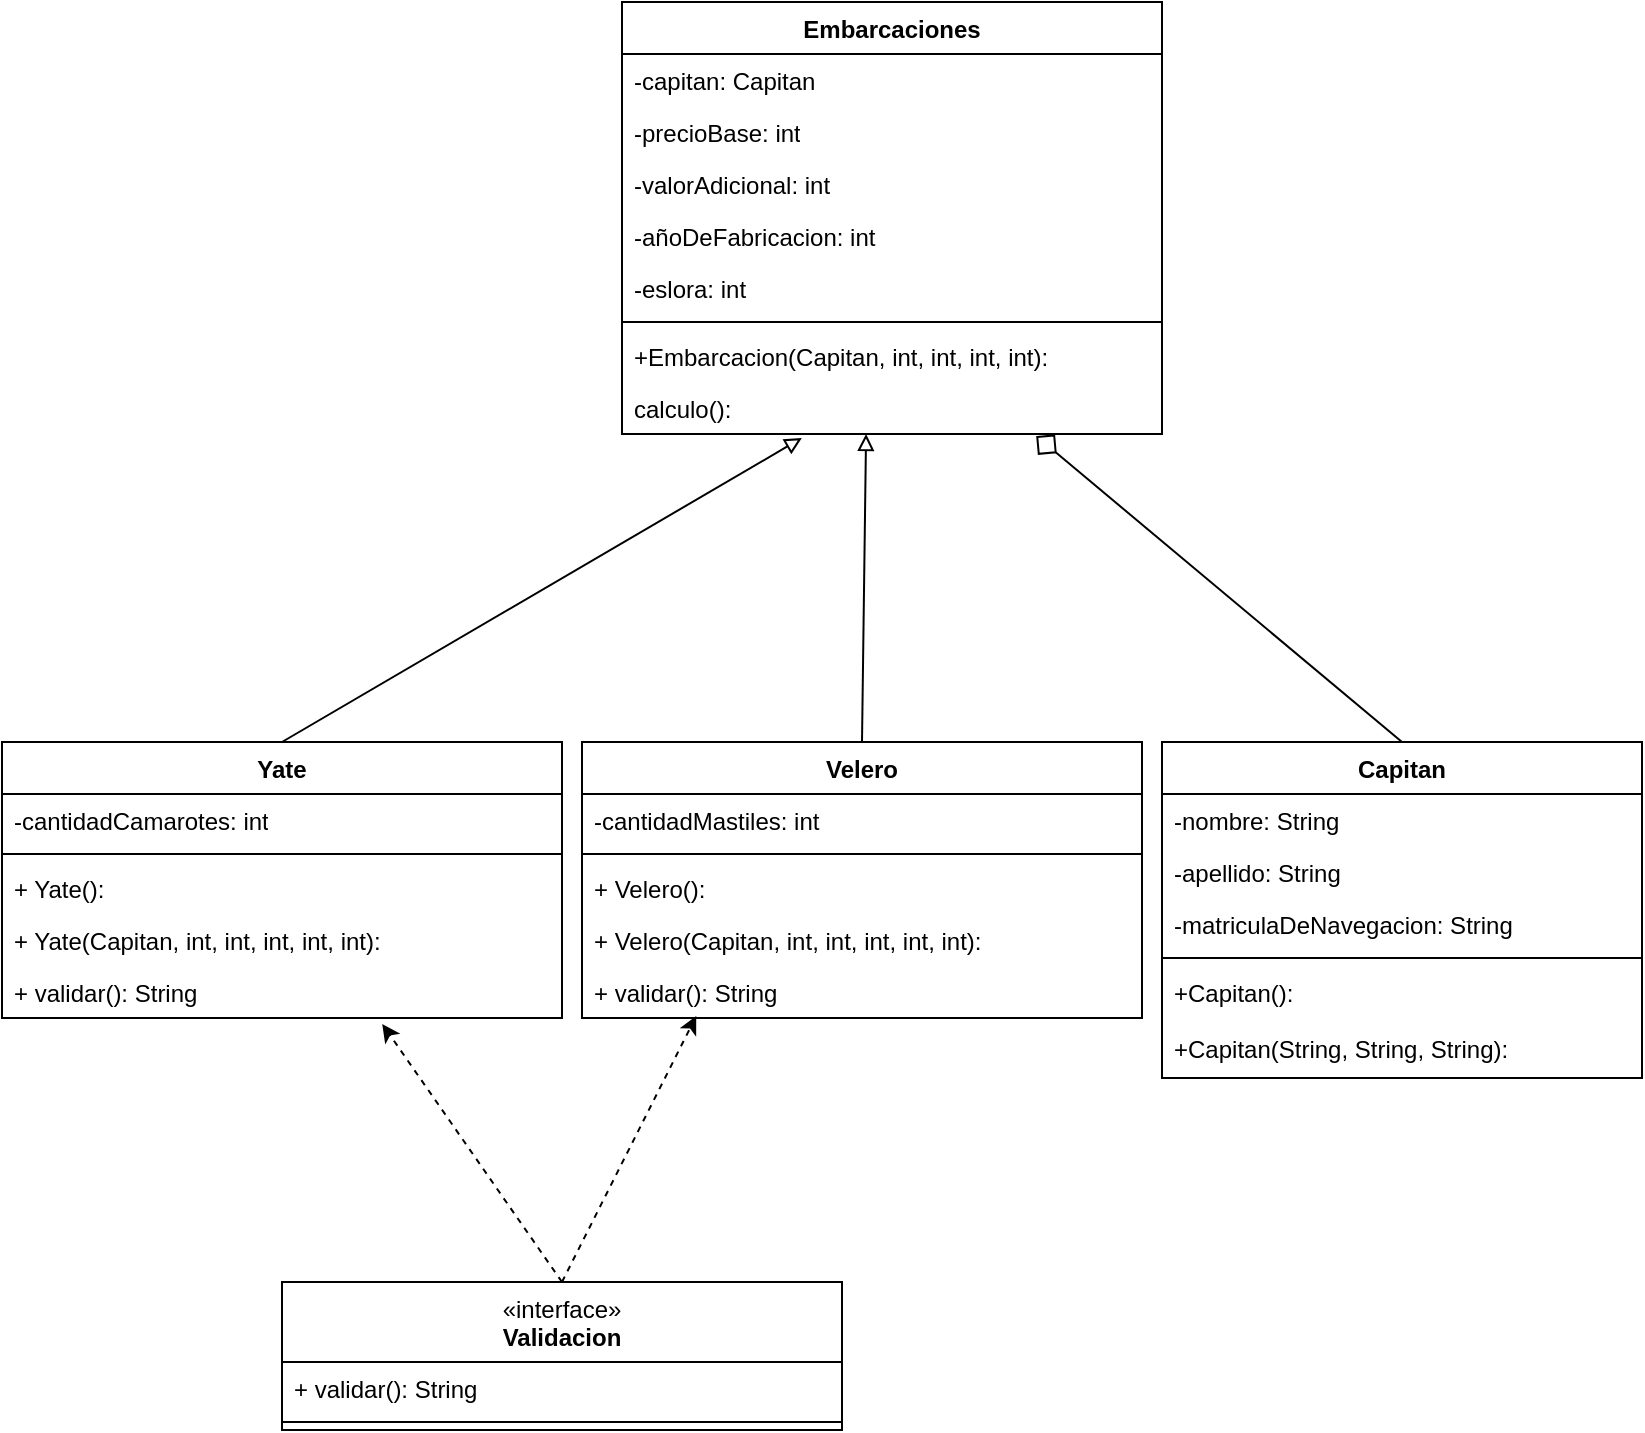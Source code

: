 <mxfile>
    <diagram id="vrlHz7Twe5o3bY_jNLcJ" name="Page-1">
        <mxGraphModel dx="1146" dy="1131" grid="1" gridSize="10" guides="1" tooltips="1" connect="1" arrows="1" fold="1" page="0" pageScale="1" pageWidth="827" pageHeight="1169" math="0" shadow="0">
            <root>
                <mxCell id="0"/>
                <mxCell id="1" parent="0"/>
                <mxCell id="139" value="Yate" style="swimlane;fontStyle=1;align=center;verticalAlign=top;childLayout=stackLayout;horizontal=1;startSize=26;horizontalStack=0;resizeParent=1;resizeParentMax=0;resizeLast=0;collapsible=1;marginBottom=0;whiteSpace=wrap;html=1;" parent="1" vertex="1">
                    <mxGeometry x="-210" y="350" width="280" height="138" as="geometry">
                        <mxRectangle x="490" y="18" width="70" height="30" as="alternateBounds"/>
                    </mxGeometry>
                </mxCell>
                <mxCell id="140" value="-cantidadCamarotes: int" style="text;strokeColor=none;fillColor=none;align=left;verticalAlign=top;spacingLeft=4;spacingRight=4;overflow=hidden;rotatable=0;points=[[0,0.5],[1,0.5]];portConstraint=eastwest;whiteSpace=wrap;html=1;" parent="139" vertex="1">
                    <mxGeometry y="26" width="280" height="26" as="geometry"/>
                </mxCell>
                <mxCell id="141" value="" style="line;strokeWidth=1;fillColor=none;align=left;verticalAlign=middle;spacingTop=-1;spacingLeft=3;spacingRight=3;rotatable=0;labelPosition=right;points=[];portConstraint=eastwest;strokeColor=inherit;" parent="139" vertex="1">
                    <mxGeometry y="52" width="280" height="8" as="geometry"/>
                </mxCell>
                <mxCell id="142" value="+ Yate():" style="text;strokeColor=none;fillColor=none;align=left;verticalAlign=top;spacingLeft=4;spacingRight=4;overflow=hidden;rotatable=0;points=[[0,0.5],[1,0.5]];portConstraint=eastwest;whiteSpace=wrap;html=1;" parent="139" vertex="1">
                    <mxGeometry y="60" width="280" height="26" as="geometry"/>
                </mxCell>
                <mxCell id="143" value="+ Yate(Capitan, int, int, int, int, int):" style="text;strokeColor=none;fillColor=none;align=left;verticalAlign=top;spacingLeft=4;spacingRight=4;overflow=hidden;rotatable=0;points=[[0,0.5],[1,0.5]];portConstraint=eastwest;whiteSpace=wrap;html=1;" parent="139" vertex="1">
                    <mxGeometry y="86" width="280" height="26" as="geometry"/>
                </mxCell>
                <mxCell id="144" value="+ validar(): String" style="text;strokeColor=none;fillColor=none;align=left;verticalAlign=top;spacingLeft=4;spacingRight=4;overflow=hidden;rotatable=0;points=[[0,0.5],[1,0.5]];portConstraint=eastwest;whiteSpace=wrap;html=1;" parent="139" vertex="1">
                    <mxGeometry y="112" width="280" height="26" as="geometry"/>
                </mxCell>
                <mxCell id="145" value="Velero" style="swimlane;fontStyle=1;align=center;verticalAlign=top;childLayout=stackLayout;horizontal=1;startSize=26;horizontalStack=0;resizeParent=1;resizeParentMax=0;resizeLast=0;collapsible=1;marginBottom=0;whiteSpace=wrap;html=1;" parent="1" vertex="1">
                    <mxGeometry x="80" y="350" width="280" height="138" as="geometry">
                        <mxRectangle x="-290" y="18" width="80" height="30" as="alternateBounds"/>
                    </mxGeometry>
                </mxCell>
                <mxCell id="146" value="-cantidadMastiles: int" style="text;strokeColor=none;fillColor=none;align=left;verticalAlign=top;spacingLeft=4;spacingRight=4;overflow=hidden;rotatable=0;points=[[0,0.5],[1,0.5]];portConstraint=eastwest;whiteSpace=wrap;html=1;" parent="145" vertex="1">
                    <mxGeometry y="26" width="280" height="26" as="geometry"/>
                </mxCell>
                <mxCell id="147" value="" style="line;strokeWidth=1;fillColor=none;align=left;verticalAlign=middle;spacingTop=-1;spacingLeft=3;spacingRight=3;rotatable=0;labelPosition=right;points=[];portConstraint=eastwest;strokeColor=inherit;" parent="145" vertex="1">
                    <mxGeometry y="52" width="280" height="8" as="geometry"/>
                </mxCell>
                <mxCell id="148" value="+ Velero():" style="text;strokeColor=none;fillColor=none;align=left;verticalAlign=top;spacingLeft=4;spacingRight=4;overflow=hidden;rotatable=0;points=[[0,0.5],[1,0.5]];portConstraint=eastwest;whiteSpace=wrap;html=1;" parent="145" vertex="1">
                    <mxGeometry y="60" width="280" height="26" as="geometry"/>
                </mxCell>
                <mxCell id="149" value="+ Velero(Capitan, int, int, int, int, int):" style="text;strokeColor=none;fillColor=none;align=left;verticalAlign=top;spacingLeft=4;spacingRight=4;overflow=hidden;rotatable=0;points=[[0,0.5],[1,0.5]];portConstraint=eastwest;whiteSpace=wrap;html=1;" parent="145" vertex="1">
                    <mxGeometry y="86" width="280" height="26" as="geometry"/>
                </mxCell>
                <mxCell id="150" value="+ validar(): String" style="text;strokeColor=none;fillColor=none;align=left;verticalAlign=top;spacingLeft=4;spacingRight=4;overflow=hidden;rotatable=0;points=[[0,0.5],[1,0.5]];portConstraint=eastwest;whiteSpace=wrap;html=1;" parent="145" vertex="1">
                    <mxGeometry y="112" width="280" height="26" as="geometry"/>
                </mxCell>
                <mxCell id="151" value="Embarcaciones" style="swimlane;fontStyle=1;align=center;verticalAlign=top;childLayout=stackLayout;horizontal=1;startSize=26;horizontalStack=0;resizeParent=1;resizeParentMax=0;resizeLast=0;collapsible=1;marginBottom=0;whiteSpace=wrap;html=1;" parent="1" vertex="1">
                    <mxGeometry x="100" y="-20" width="270" height="216" as="geometry">
                        <mxRectangle x="80" y="-230" width="130" height="30" as="alternateBounds"/>
                    </mxGeometry>
                </mxCell>
                <mxCell id="152" value="-capitan: Capitan" style="text;strokeColor=none;fillColor=none;align=left;verticalAlign=top;spacingLeft=4;spacingRight=4;overflow=hidden;rotatable=0;points=[[0,0.5],[1,0.5]];portConstraint=eastwest;whiteSpace=wrap;html=1;" parent="151" vertex="1">
                    <mxGeometry y="26" width="270" height="26" as="geometry"/>
                </mxCell>
                <mxCell id="153" value="-precioBase: int" style="text;strokeColor=none;fillColor=none;align=left;verticalAlign=top;spacingLeft=4;spacingRight=4;overflow=hidden;rotatable=0;points=[[0,0.5],[1,0.5]];portConstraint=eastwest;whiteSpace=wrap;html=1;" parent="151" vertex="1">
                    <mxGeometry y="52" width="270" height="26" as="geometry"/>
                </mxCell>
                <mxCell id="154" value="-valorAdicional: int" style="text;strokeColor=none;fillColor=none;align=left;verticalAlign=top;spacingLeft=4;spacingRight=4;overflow=hidden;rotatable=0;points=[[0,0.5],[1,0.5]];portConstraint=eastwest;whiteSpace=wrap;html=1;" parent="151" vertex="1">
                    <mxGeometry y="78" width="270" height="26" as="geometry"/>
                </mxCell>
                <mxCell id="155" value="-añoDeFabricacion: int" style="text;strokeColor=none;fillColor=none;align=left;verticalAlign=top;spacingLeft=4;spacingRight=4;overflow=hidden;rotatable=0;points=[[0,0.5],[1,0.5]];portConstraint=eastwest;whiteSpace=wrap;html=1;" parent="151" vertex="1">
                    <mxGeometry y="104" width="270" height="26" as="geometry"/>
                </mxCell>
                <mxCell id="156" value="-eslora: int" style="text;strokeColor=none;fillColor=none;align=left;verticalAlign=top;spacingLeft=4;spacingRight=4;overflow=hidden;rotatable=0;points=[[0,0.5],[1,0.5]];portConstraint=eastwest;whiteSpace=wrap;html=1;" parent="151" vertex="1">
                    <mxGeometry y="130" width="270" height="26" as="geometry"/>
                </mxCell>
                <mxCell id="157" value="" style="line;strokeWidth=1;fillColor=none;align=left;verticalAlign=middle;spacingTop=-1;spacingLeft=3;spacingRight=3;rotatable=0;labelPosition=right;points=[];portConstraint=eastwest;strokeColor=inherit;" parent="151" vertex="1">
                    <mxGeometry y="156" width="270" height="8" as="geometry"/>
                </mxCell>
                <mxCell id="158" value="+Embarcacion(Capitan, int, int, int, int):" style="text;strokeColor=none;fillColor=none;align=left;verticalAlign=top;spacingLeft=4;spacingRight=4;overflow=hidden;rotatable=0;points=[[0,0.5],[1,0.5]];portConstraint=eastwest;whiteSpace=wrap;html=1;" parent="151" vertex="1">
                    <mxGeometry y="164" width="270" height="26" as="geometry"/>
                </mxCell>
                <mxCell id="159" value="calculo():" style="text;strokeColor=none;fillColor=none;align=left;verticalAlign=top;spacingLeft=4;spacingRight=4;overflow=hidden;rotatable=0;points=[[0,0.5],[1,0.5]];portConstraint=eastwest;whiteSpace=wrap;html=1;" parent="151" vertex="1">
                    <mxGeometry y="190" width="270" height="26" as="geometry"/>
                </mxCell>
                <mxCell id="170" value="Capitan" style="swimlane;fontStyle=1;align=center;verticalAlign=top;childLayout=stackLayout;horizontal=1;startSize=26;horizontalStack=0;resizeParent=1;resizeParentMax=0;resizeLast=0;collapsible=1;marginBottom=0;whiteSpace=wrap;html=1;" parent="1" vertex="1">
                    <mxGeometry x="370" y="350" width="240" height="168" as="geometry">
                        <mxRectangle x="100" y="350" width="80" height="30" as="alternateBounds"/>
                    </mxGeometry>
                </mxCell>
                <mxCell id="171" value="-nombre: String" style="text;strokeColor=none;fillColor=none;align=left;verticalAlign=top;spacingLeft=4;spacingRight=4;overflow=hidden;rotatable=0;points=[[0,0.5],[1,0.5]];portConstraint=eastwest;whiteSpace=wrap;html=1;" parent="170" vertex="1">
                    <mxGeometry y="26" width="240" height="26" as="geometry"/>
                </mxCell>
                <mxCell id="172" value="-apellido: String" style="text;strokeColor=none;fillColor=none;align=left;verticalAlign=top;spacingLeft=4;spacingRight=4;overflow=hidden;rotatable=0;points=[[0,0.5],[1,0.5]];portConstraint=eastwest;whiteSpace=wrap;html=1;" parent="170" vertex="1">
                    <mxGeometry y="52" width="240" height="26" as="geometry"/>
                </mxCell>
                <mxCell id="173" value="-matriculaDeNavegacion: String" style="text;strokeColor=none;fillColor=none;align=left;verticalAlign=top;spacingLeft=4;spacingRight=4;overflow=hidden;rotatable=0;points=[[0,0.5],[1,0.5]];portConstraint=eastwest;whiteSpace=wrap;html=1;" parent="170" vertex="1">
                    <mxGeometry y="78" width="240" height="26" as="geometry"/>
                </mxCell>
                <mxCell id="174" value="" style="line;strokeWidth=1;fillColor=none;align=left;verticalAlign=middle;spacingTop=-1;spacingLeft=3;spacingRight=3;rotatable=0;labelPosition=right;points=[];portConstraint=eastwest;strokeColor=inherit;" parent="170" vertex="1">
                    <mxGeometry y="104" width="240" height="8" as="geometry"/>
                </mxCell>
                <mxCell id="175" value="+Capitan():" style="text;strokeColor=none;fillColor=none;align=left;verticalAlign=top;spacingLeft=4;spacingRight=4;overflow=hidden;rotatable=0;points=[[0,0.5],[1,0.5]];portConstraint=eastwest;whiteSpace=wrap;html=1;" parent="170" vertex="1">
                    <mxGeometry y="112" width="240" height="28" as="geometry"/>
                </mxCell>
                <mxCell id="176" value="+Capitan(String, String, String):" style="text;strokeColor=none;fillColor=none;align=left;verticalAlign=top;spacingLeft=4;spacingRight=4;overflow=hidden;rotatable=0;points=[[0,0.5],[1,0.5]];portConstraint=eastwest;whiteSpace=wrap;html=1;" parent="170" vertex="1">
                    <mxGeometry y="140" width="240" height="28" as="geometry"/>
                </mxCell>
                <mxCell id="183" value="" style="edgeStyle=none;orthogonalLoop=1;jettySize=auto;html=1;endArrow=block;endFill=0;exitX=0.5;exitY=0;exitDx=0;exitDy=0;entryX=0.333;entryY=1.077;entryDx=0;entryDy=0;entryPerimeter=0;" parent="1" source="139" target="159" edge="1">
                    <mxGeometry width="100" relative="1" as="geometry">
                        <mxPoint x="-50" y="-270" as="sourcePoint"/>
                        <mxPoint x="120.91" y="228.99" as="targetPoint"/>
                        <Array as="points"/>
                    </mxGeometry>
                </mxCell>
                <mxCell id="184" value="" style="edgeStyle=none;orthogonalLoop=1;jettySize=auto;html=1;endArrow=diamond;endFill=0;exitX=0.5;exitY=0;exitDx=0;exitDy=0;entryX=0.767;entryY=1.038;entryDx=0;entryDy=0;entryPerimeter=0;jumpSize=26;targetPerimeterSpacing=0;strokeWidth=1;sourcePerimeterSpacing=100;startSize=100;endSize=11;" parent="1" source="170" target="159" edge="1">
                    <mxGeometry width="100" relative="1" as="geometry">
                        <mxPoint x="160" y="300" as="sourcePoint"/>
                        <mxPoint x="333.13" y="230.342" as="targetPoint"/>
                        <Array as="points"/>
                    </mxGeometry>
                </mxCell>
                <mxCell id="185" value="" style="edgeStyle=none;orthogonalLoop=1;jettySize=auto;html=1;endArrow=block;endFill=0;exitX=0.5;exitY=0;exitDx=0;exitDy=0;entryX=0.452;entryY=1;entryDx=0;entryDy=0;entryPerimeter=0;" parent="1" source="145" target="159" edge="1">
                    <mxGeometry width="100" relative="1" as="geometry">
                        <mxPoint x="110" y="-280" as="sourcePoint"/>
                        <mxPoint x="210" y="195" as="targetPoint"/>
                        <Array as="points"/>
                    </mxGeometry>
                </mxCell>
                <mxCell id="187" value="" style="edgeStyle=none;orthogonalLoop=1;jettySize=auto;html=1;rounded=0;elbow=vertical;entryX=0.204;entryY=0.962;entryDx=0;entryDy=0;dashed=1;entryPerimeter=0;exitX=0.5;exitY=0;exitDx=0;exitDy=0;" parent="1" source="189" target="150" edge="1">
                    <mxGeometry width="100" relative="1" as="geometry">
                        <mxPoint x="90" y="600" as="sourcePoint"/>
                        <mxPoint x="310" y="610" as="targetPoint"/>
                        <Array as="points"/>
                    </mxGeometry>
                </mxCell>
                <mxCell id="188" value="" style="edgeStyle=none;orthogonalLoop=1;jettySize=auto;html=1;rounded=0;elbow=vertical;entryX=0.679;entryY=1.115;entryDx=0;entryDy=0;dashed=1;entryPerimeter=0;exitX=0.5;exitY=0;exitDx=0;exitDy=0;" parent="1" source="189" target="144" edge="1">
                    <mxGeometry width="100" relative="1" as="geometry">
                        <mxPoint x="30" y="600" as="sourcePoint"/>
                        <mxPoint x="365" y="485" as="targetPoint"/>
                        <Array as="points"/>
                    </mxGeometry>
                </mxCell>
                <mxCell id="189" value="&lt;span style=&quot;font-weight: 400;&quot;&gt;«interface»&lt;/span&gt;&lt;br style=&quot;font-weight: 400;&quot;&gt;&lt;b&gt;Validacion&lt;/b&gt;" style="swimlane;fontStyle=1;align=center;verticalAlign=top;childLayout=stackLayout;horizontal=1;startSize=40;horizontalStack=0;resizeParent=1;resizeParentMax=0;resizeLast=0;collapsible=1;marginBottom=0;whiteSpace=wrap;html=1;" vertex="1" parent="1">
                    <mxGeometry x="-70" y="620" width="280" height="74" as="geometry">
                        <mxRectangle x="-290" y="18" width="80" height="30" as="alternateBounds"/>
                    </mxGeometry>
                </mxCell>
                <mxCell id="195" value="+ validar(): String" style="text;strokeColor=none;fillColor=none;align=left;verticalAlign=top;spacingLeft=4;spacingRight=4;overflow=hidden;rotatable=0;points=[[0,0.5],[1,0.5]];portConstraint=eastwest;whiteSpace=wrap;html=1;" vertex="1" parent="189">
                    <mxGeometry y="40" width="280" height="26" as="geometry"/>
                </mxCell>
                <mxCell id="191" value="" style="line;strokeWidth=1;fillColor=none;align=left;verticalAlign=middle;spacingTop=-1;spacingLeft=3;spacingRight=3;rotatable=0;labelPosition=right;points=[];portConstraint=eastwest;strokeColor=inherit;" vertex="1" parent="189">
                    <mxGeometry y="66" width="280" height="8" as="geometry"/>
                </mxCell>
            </root>
        </mxGraphModel>
    </diagram>
</mxfile>